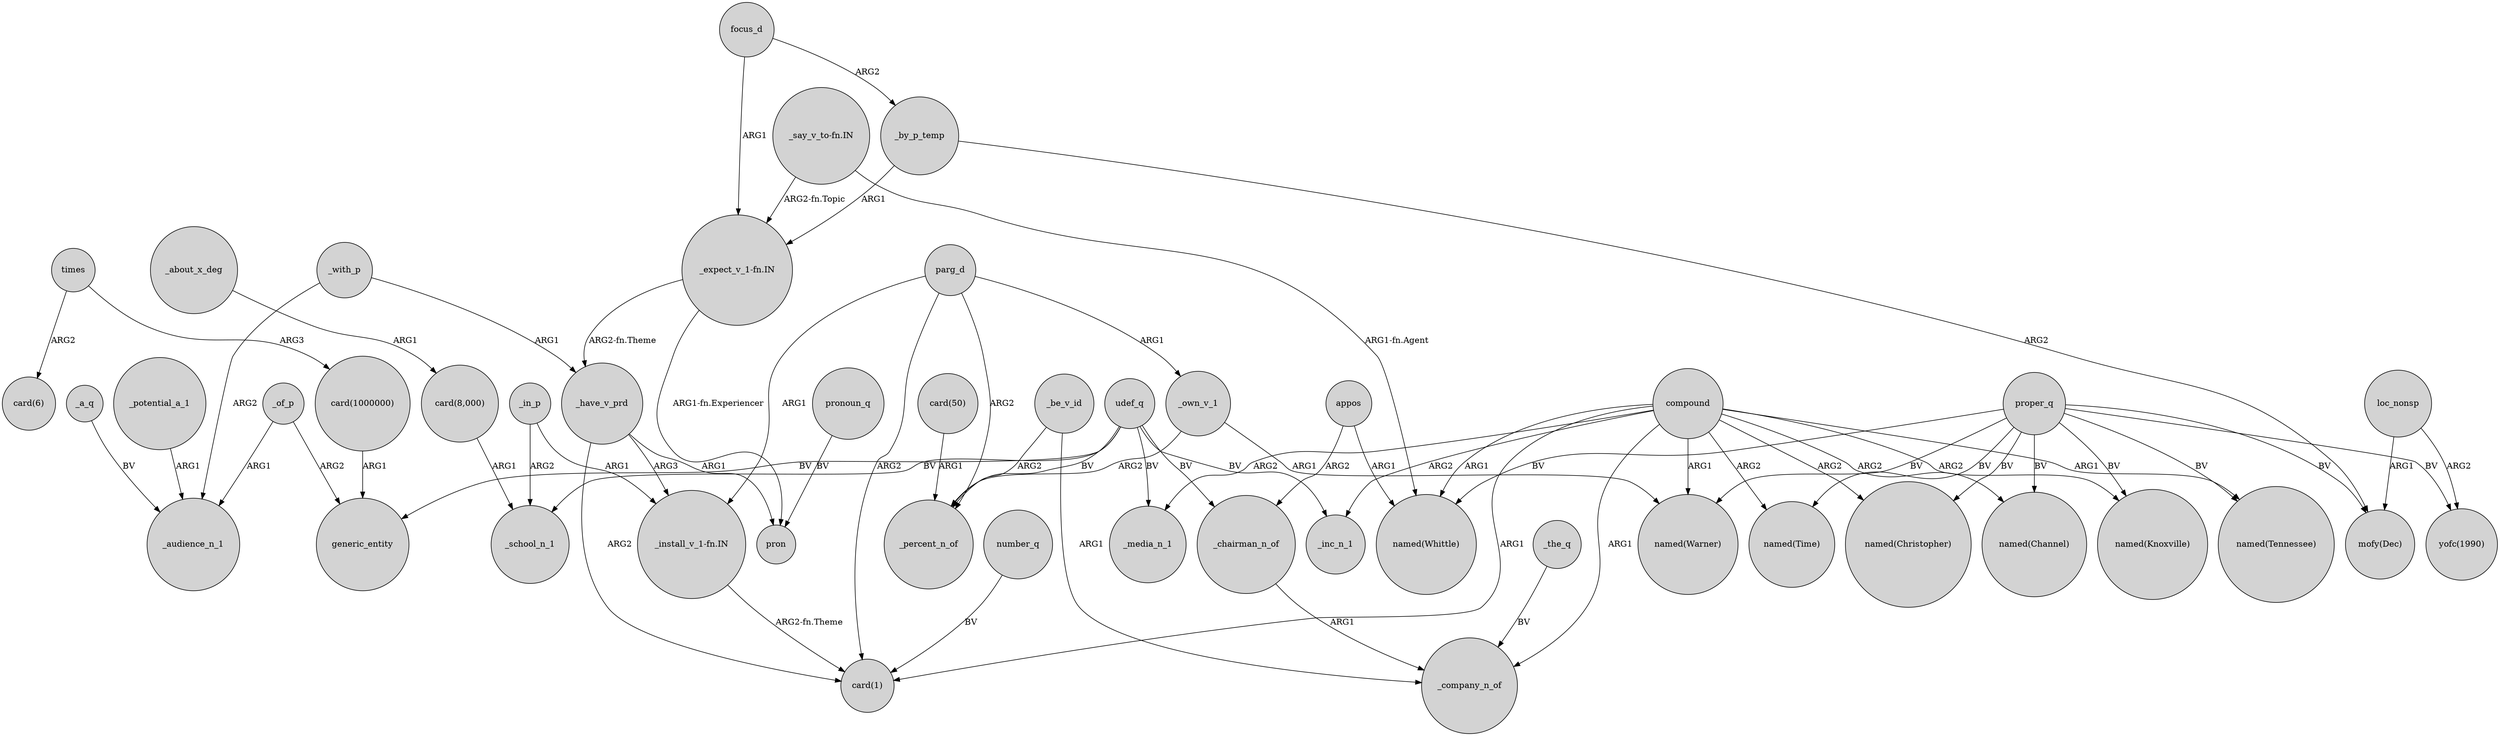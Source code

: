 digraph {
	node [shape=circle style=filled]
	"card(1000000)" -> generic_entity [label=ARG1]
	_of_p -> generic_entity [label=ARG2]
	_have_v_prd -> "_install_v_1-fn.IN" [label=ARG3]
	_be_v_id -> _percent_n_of [label=ARG2]
	parg_d -> "_install_v_1-fn.IN" [label=ARG1]
	_have_v_prd -> pron [label=ARG1]
	parg_d -> "card(1)" [label=ARG2]
	udef_q -> _inc_n_1 [label=BV]
	_in_p -> "_install_v_1-fn.IN" [label=ARG1]
	_a_q -> _audience_n_1 [label=BV]
	"_install_v_1-fn.IN" -> "card(1)" [label="ARG2-fn.Theme"]
	udef_q -> generic_entity [label=BV]
	_have_v_prd -> "card(1)" [label=ARG2]
	parg_d -> _own_v_1 [label=ARG1]
	_by_p_temp -> "mofy(Dec)" [label=ARG2]
	proper_q -> "mofy(Dec)" [label=BV]
	_own_v_1 -> "named(Warner)" [label=ARG1]
	_about_x_deg -> "card(8,000)" [label=ARG1]
	proper_q -> "named(Knoxville)" [label=BV]
	compound -> "named(Christopher)" [label=ARG2]
	udef_q -> _media_n_1 [label=BV]
	proper_q -> "named(Christopher)" [label=BV]
	times -> "card(6)" [label=ARG2]
	compound -> "named(Whittle)" [label=ARG1]
	appos -> "named(Whittle)" [label=ARG1]
	proper_q -> "yofc(1990)" [label=BV]
	compound -> "named(Tennessee)" [label=ARG1]
	compound -> "named(Knoxville)" [label=ARG2]
	udef_q -> _chairman_n_of [label=BV]
	_the_q -> _company_n_of [label=BV]
	parg_d -> _percent_n_of [label=ARG2]
	compound -> "named(Warner)" [label=ARG1]
	_with_p -> _audience_n_1 [label=ARG2]
	loc_nonsp -> "yofc(1990)" [label=ARG2]
	compound -> _company_n_of [label=ARG1]
	compound -> _media_n_1 [label=ARG2]
	focus_d -> "_expect_v_1-fn.IN" [label=ARG1]
	_by_p_temp -> "_expect_v_1-fn.IN" [label=ARG1]
	pronoun_q -> pron [label=BV]
	"_expect_v_1-fn.IN" -> _have_v_prd [label="ARG2-fn.Theme"]
	_potential_a_1 -> _audience_n_1 [label=ARG1]
	appos -> _chairman_n_of [label=ARG2]
	"card(50)" -> _percent_n_of [label=ARG1]
	_with_p -> _have_v_prd [label=ARG1]
	_of_p -> _audience_n_1 [label=ARG1]
	times -> "card(1000000)" [label=ARG3]
	_in_p -> _school_n_1 [label=ARG2]
	proper_q -> "named(Channel)" [label=BV]
	"card(8,000)" -> _school_n_1 [label=ARG1]
	number_q -> "card(1)" [label=BV]
	_own_v_1 -> _percent_n_of [label=ARG2]
	loc_nonsp -> "mofy(Dec)" [label=ARG1]
	proper_q -> "named(Time)" [label=BV]
	"_expect_v_1-fn.IN" -> pron [label="ARG1-fn.Experiencer"]
	compound -> "card(1)" [label=ARG1]
	proper_q -> "named(Tennessee)" [label=BV]
	proper_q -> "named(Warner)" [label=BV]
	"_say_v_to-fn.IN" -> "_expect_v_1-fn.IN" [label="ARG2-fn.Topic"]
	compound -> "named(Time)" [label=ARG2]
	_be_v_id -> _company_n_of [label=ARG1]
	udef_q -> _percent_n_of [label=BV]
	focus_d -> _by_p_temp [label=ARG2]
	_chairman_n_of -> _company_n_of [label=ARG1]
	udef_q -> _school_n_1 [label=BV]
	"_say_v_to-fn.IN" -> "named(Whittle)" [label="ARG1-fn.Agent"]
	compound -> _inc_n_1 [label=ARG2]
	compound -> "named(Channel)" [label=ARG2]
	proper_q -> "named(Whittle)" [label=BV]
}
